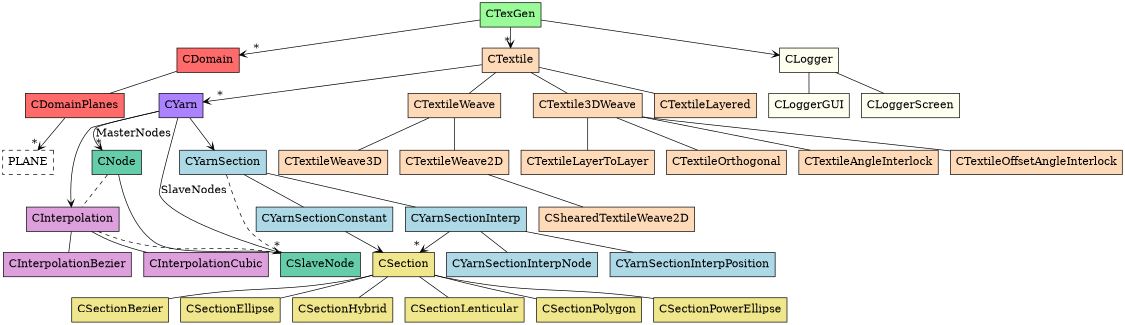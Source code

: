 digraph G
{
	size = "7.5, 10"
	ratio = "compress"
	ranksep = "0.4";
	
	// Inherited
	edge [arrowtail=empty, arrowhead=none, fontsize="16"];
	node [shape="box", fontsize="16"]

	CDomain->CDomainPlanes;

	CTextile->CTextileWeave;
	CTextile->CTextile3DWeave;
	CTextile->CTextileLayered;
	CTextileWeave->CTextileWeave2D;
	CTextileWeave->CTextileWeave3D;
	CTextileWeave2D->CShearedTextileWeave2D;
	CTextile3DWeave->CTextileOrthogonal;
	CTextile3DWeave->CTextileAngleInterlock;
	CTextile3DWeave->CTextileOffsetAngleInterlock;
	CTextile3DWeave->CTextileLayerToLayer;

	CYarnSection->CYarnSectionConstant;
	CYarnSection->CYarnSectionInterp;
	CYarnSectionInterp->CYarnSectionInterpNode;
	CYarnSectionInterp->CYarnSectionInterpPosition;

	CInterpolation->CInterpolationBezier;
	CInterpolation->CInterpolationCubic;

	CLogger->CLoggerScreen;
	CLogger->CLoggerGUI;

	CSection->CSectionBezier;
	CSection->CSectionEllipse;
	CSection->CSectionHybrid;
	CSection->CSectionLenticular;
	CSection->CSectionPolygon;
	CSection->CSectionPowerEllipse;

	CNode->CSlaveNode;

	// Contained
	edge [arrowtail=diamond, arrowhead=open];

	CDomainPlanes->PLANE  [headlabel="    *"];
	
	CTexGen -> CLogger;
	CTexGen -> CTextile [headlabel="    *"];
	CTexGen -> CDomain [headlabel="    *"];
	CTextile -> CYarn [headlabel="    *"];
	CYarn -> CYarnSection;
	CYarn -> CNode [headlabel="    *", label="MasterNodes"];
	CYarn -> CSlaveNode [headlabel="    *", label="SlaveNodes"];
	CYarn -> CInterpolation;
	CYarnSectionInterp -> CSection [headlabel="    *"];
	CYarnSectionConstant -> CSection;
//	CYarnSection -> CSection [headlabel="    *"];
	
	// Dependency
	edge [arrowtail=open, arrowhead=none, style="dashed", constraint=true];
	CNode->CInterpolation;
	CInterpolation->CSlaveNode;
	CYarnSection->CSlaveNode;
	
	// Structs
	PLANE [style=dashed]


	// Class colors
	CTexGen [style=filled, fillcolor="palegreen"]

	CTextile [style=filled, fillcolor="peachpuff"]
	CTextileWeave [style=filled, fillcolor="peachpuff"]
	CTextileWeave2D [style=filled, fillcolor="peachpuff"]
	CTextileWeave3D [style=filled, fillcolor="peachpuff"]
	CShearedTextileWeave2D [style=filled, fillcolor="peachpuff"]
	CTextile3DWeave [style=filled, fillcolor="peachpuff"]
	CTextileOrthogonal [style=filled, fillcolor="peachpuff"]
	CTextileAngleInterlock [style=filled, fillcolor="peachpuff"]
	CTextileOffsetAngleInterlock [style=filled, fillcolor="peachpuff"]
	CTextileLayerToLayer [style=filled, fillcolor="peachpuff"]
	CTextileLayered [style=filled, fillcolor="peachpuff"]
	
	CYarnSection [style=filled, fillcolor="lightblue"]
	CYarnSectionConstant [style=filled, fillcolor="lightblue"]
	CYarnSectionInterp [style=filled, fillcolor="lightblue"]
	CYarnSectionInterpNode [style=filled, fillcolor="lightblue"]
	CYarnSectionInterpPosition [style=filled, fillcolor="lightblue"]

	CInterpolation [style=filled, fillcolor="plum"]
	CInterpolationBezier [style=filled, fillcolor="plum"]
	CInterpolationCubic [style=filled, fillcolor="plum"]

	CSection [style=filled, fillcolor="khaki"]
	CSectionBezier [style=filled, fillcolor="khaki"]
	CSectionEllipse [style=filled, fillcolor="khaki"]
	CSectionHybrid [style=filled, fillcolor="khaki"]
	CSectionLenticular [style=filled, fillcolor="khaki"]
	CSectionPolygon [style=filled, fillcolor="khaki"]
	CSectionPowerEllipse [style=filled, fillcolor="khaki"]

	CYarn [style=filled, fillcolor="mediumpurple1"]

	CNode [style=filled, fillcolor="mediumaquamarine"]
	CSlaveNode [style=filled, fillcolor="mediumaquamarine"]

	CDomain [style=filled, fillcolor="indianred1"]
	CDomainPlanes [style=filled, fillcolor="indianred1"]

	CLogger [style=filled, fillcolor="ivory"]
	CLoggerScreen [style=filled, fillcolor="ivory"]
	CLoggerGUI [style=filled, fillcolor="ivory"]
}